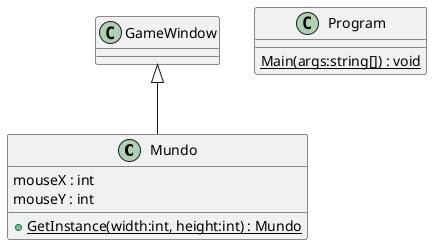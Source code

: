 @startuml teste
class Mundo {
    + {static} GetInstance(width:int, height:int) : Mundo
    mouseX : int
    mouseY : int
}
class Program {
    {static} Main(args:string[]) : void
}
GameWindow <|-- Mundo
@enduml
